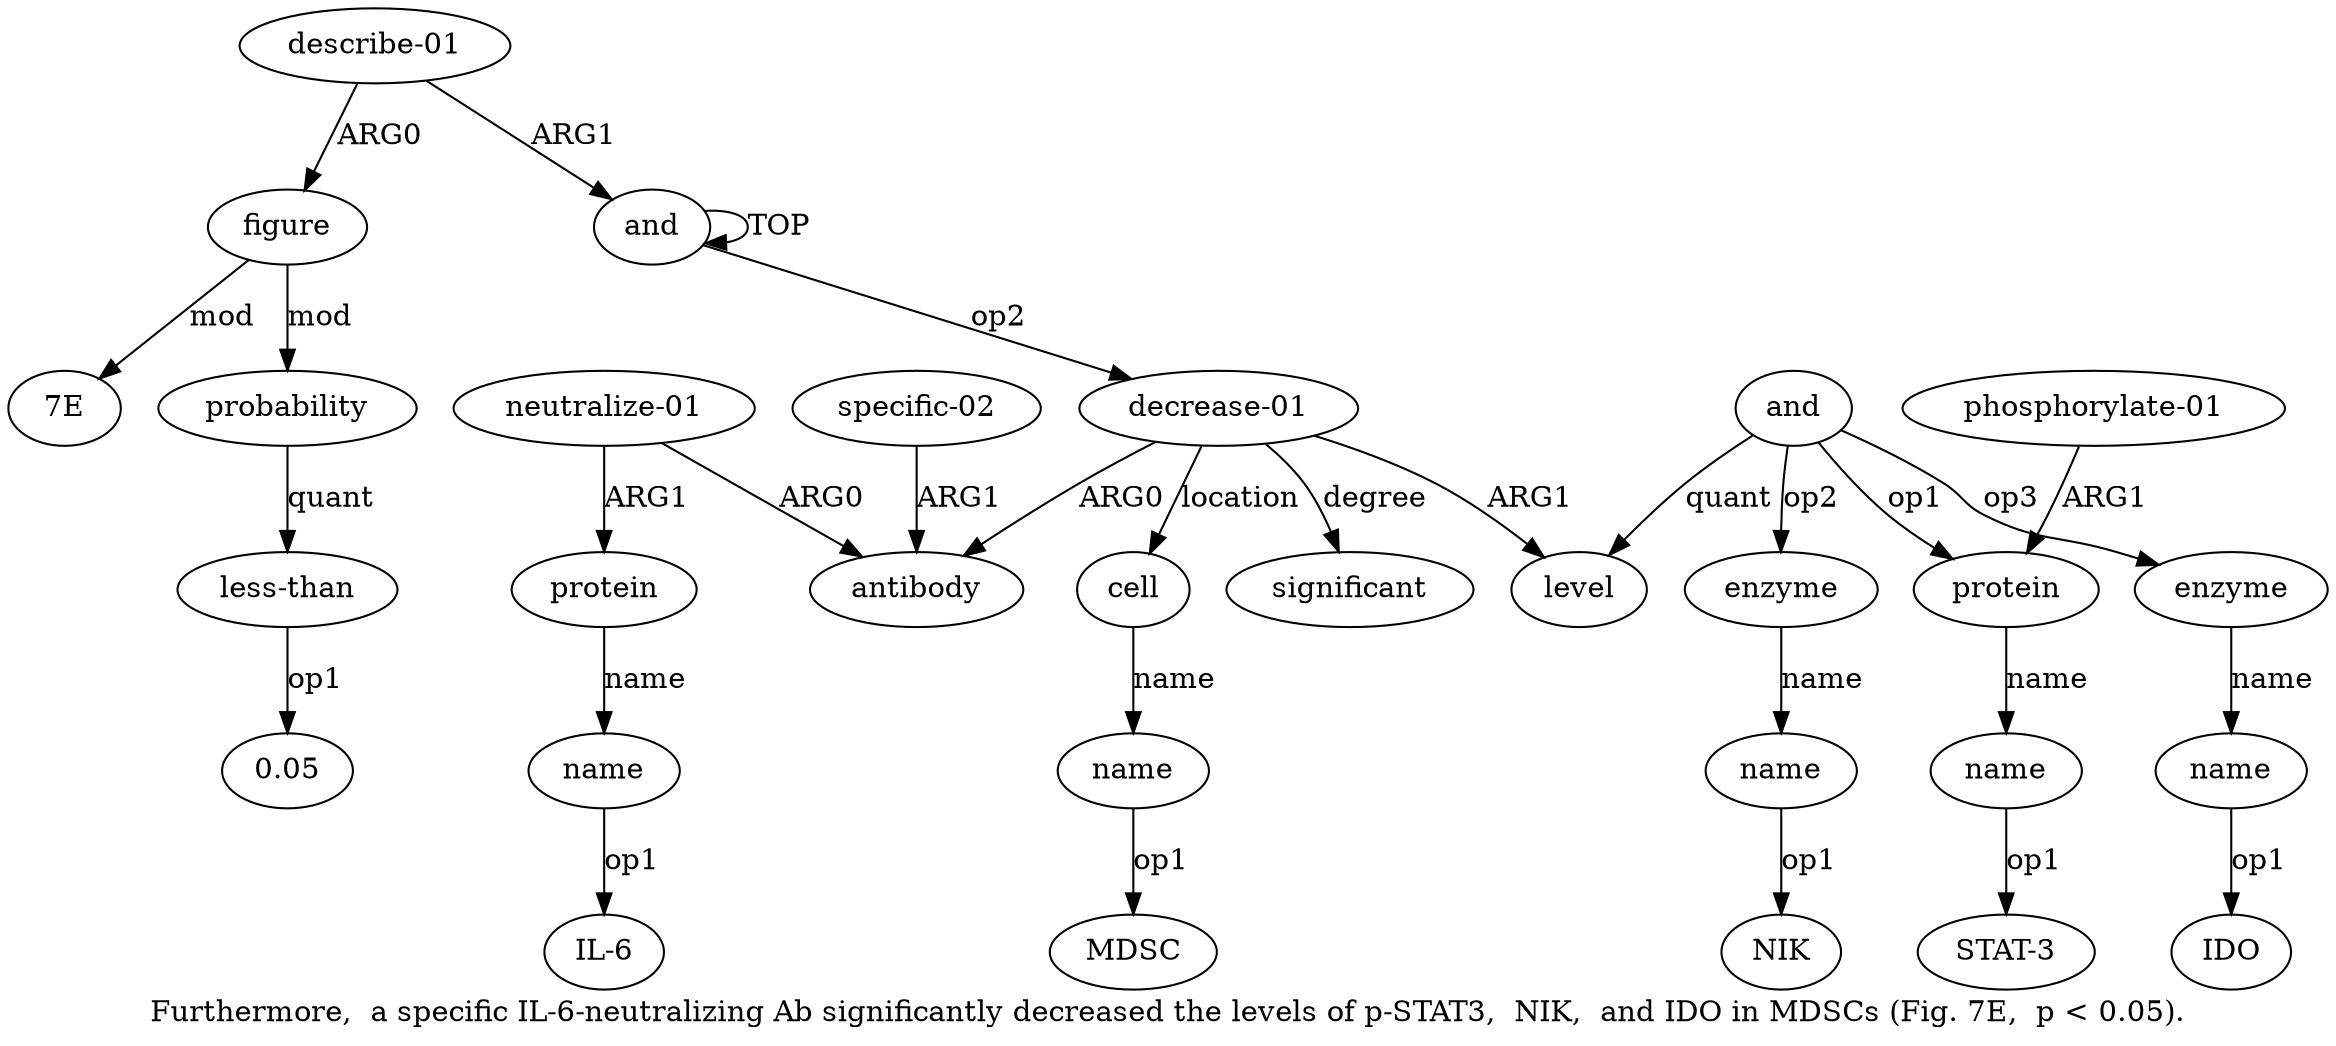 digraph  {
	graph [label="Furthermore,  a specific IL-6-neutralizing Ab significantly decreased the levels of p-STAT3,  NIK,  and IDO in MDSCs (Fig. 7E,  \
p < 0.05)."];
	node [label="\N"];
	a20	 [color=black,
		gold_ind=20,
		gold_label=figure,
		label=figure,
		test_ind=20,
		test_label=figure];
	a21	 [color=black,
		gold_ind=21,
		gold_label=probability,
		label=probability,
		test_ind=21,
		test_label=probability];
	a20 -> a21 [key=0,
	color=black,
	gold_label=mod,
	label=mod,
	test_label=mod];
"a20 7E" [color=black,
	gold_ind=-1,
	gold_label="7E",
	label="7E",
	test_ind=-1,
	test_label="7E"];
a20 -> "a20 7E" [key=0,
color=black,
gold_label=mod,
label=mod,
test_label=mod];
a22 [color=black,
gold_ind=22,
gold_label="less-than",
label="less-than",
test_ind=22,
test_label="less-than"];
a21 -> a22 [key=0,
color=black,
gold_label=quant,
label=quant,
test_label=quant];
"a22 0.05" [color=black,
gold_ind=-1,
gold_label=0.05,
label=0.05,
test_ind=-1,
test_label=0.05];
a22 -> "a22 0.05" [key=0,
color=black,
gold_label=op1,
label=op1,
test_label=op1];
"a18 MDSC" [color=black,
gold_ind=-1,
gold_label=MDSC,
label=MDSC,
test_ind=-1,
test_label=MDSC];
"a10 STAT-3" [color=black,
gold_ind=-1,
gold_label="STAT-3",
label="STAT-3",
test_ind=-1,
test_label="STAT-3"];
a15 [color=black,
gold_ind=15,
gold_label=name,
label=name,
test_ind=15,
test_label=name];
"a15 IDO" [color=black,
gold_ind=-1,
gold_label=IDO,
label=IDO,
test_ind=-1,
test_label=IDO];
a15 -> "a15 IDO" [key=0,
color=black,
gold_label=op1,
label=op1,
test_label=op1];
a14 [color=black,
gold_ind=14,
gold_label=enzyme,
label=enzyme,
test_ind=14,
test_label=enzyme];
a14 -> a15 [key=0,
color=black,
gold_label=name,
label=name,
test_label=name];
a17 [color=black,
gold_ind=17,
gold_label=cell,
label=cell,
test_ind=17,
test_label=cell];
a18 [color=black,
gold_ind=18,
gold_label=name,
label=name,
test_ind=18,
test_label=name];
a17 -> a18 [key=0,
color=black,
gold_label=name,
label=name,
test_label=name];
a16 [color=black,
gold_ind=16,
gold_label=significant,
label=significant,
test_ind=16,
test_label=significant];
a11 [color=black,
gold_ind=11,
gold_label="phosphorylate-01",
label="phosphorylate-01",
test_ind=11,
test_label="phosphorylate-01"];
a9 [color=black,
gold_ind=9,
gold_label=protein,
label=protein,
test_ind=9,
test_label=protein];
a11 -> a9 [key=0,
color=black,
gold_label=ARG1,
label=ARG1,
test_label=ARG1];
a10 [color=black,
gold_ind=10,
gold_label=name,
label=name,
test_ind=10,
test_label=name];
a10 -> "a10 STAT-3" [key=0,
color=black,
gold_label=op1,
label=op1,
test_label=op1];
a13 [color=black,
gold_ind=13,
gold_label=name,
label=name,
test_ind=13,
test_label=name];
"a13 NIK" [color=black,
gold_ind=-1,
gold_label=NIK,
label=NIK,
test_ind=-1,
test_label=NIK];
a13 -> "a13 NIK" [key=0,
color=black,
gold_label=op1,
label=op1,
test_label=op1];
a12 [color=black,
gold_ind=12,
gold_label=enzyme,
label=enzyme,
test_ind=12,
test_label=enzyme];
a12 -> a13 [key=0,
color=black,
gold_label=name,
label=name,
test_label=name];
a19 [color=black,
gold_ind=19,
gold_label="describe-01",
label="describe-01",
test_ind=19,
test_label="describe-01"];
a19 -> a20 [key=0,
color=black,
gold_label=ARG0,
label=ARG0,
test_label=ARG0];
a0 [color=black,
gold_ind=0,
gold_label=and,
label=and,
test_ind=0,
test_label=and];
a19 -> a0 [key=0,
color=black,
gold_label=ARG1,
label=ARG1,
test_label=ARG1];
a18 -> "a18 MDSC" [key=0,
color=black,
gold_label=op1,
label=op1,
test_label=op1];
a1 [color=black,
gold_ind=1,
gold_label="decrease-01",
label="decrease-01",
test_ind=1,
test_label="decrease-01"];
a1 -> a17 [key=0,
color=black,
gold_label=location,
label=location,
test_label=location];
a1 -> a16 [key=0,
color=black,
gold_label=degree,
label=degree,
test_label=degree];
a2 [color=black,
gold_ind=2,
gold_label=antibody,
label=antibody,
test_ind=2,
test_label=antibody];
a1 -> a2 [key=0,
color=black,
gold_label=ARG0,
label=ARG0,
test_label=ARG0];
a7 [color=black,
gold_ind=7,
gold_label=level,
label=level,
test_ind=7,
test_label=level];
a1 -> a7 [key=0,
color=black,
gold_label=ARG1,
label=ARG1,
test_label=ARG1];
a0 -> a1 [key=0,
color=black,
gold_label=op2,
label=op2,
test_label=op2];
a0 -> a0 [key=0,
color=black,
gold_label=TOP,
label=TOP,
test_label=TOP];
a3 [color=black,
gold_ind=3,
gold_label="neutralize-01",
label="neutralize-01",
test_ind=3,
test_label="neutralize-01"];
a3 -> a2 [key=0,
color=black,
gold_label=ARG0,
label=ARG0,
test_label=ARG0];
a4 [color=black,
gold_ind=4,
gold_label=protein,
label=protein,
test_ind=4,
test_label=protein];
a3 -> a4 [key=0,
color=black,
gold_label=ARG1,
label=ARG1,
test_label=ARG1];
a5 [color=black,
gold_ind=5,
gold_label=name,
label=name,
test_ind=5,
test_label=name];
"a5 IL-6" [color=black,
gold_ind=-1,
gold_label="IL-6",
label="IL-6",
test_ind=-1,
test_label="IL-6"];
a5 -> "a5 IL-6" [key=0,
color=black,
gold_label=op1,
label=op1,
test_label=op1];
a4 -> a5 [key=0,
color=black,
gold_label=name,
label=name,
test_label=name];
a6 [color=black,
gold_ind=6,
gold_label="specific-02",
label="specific-02",
test_ind=6,
test_label="specific-02"];
a6 -> a2 [key=0,
color=black,
gold_label=ARG1,
label=ARG1,
test_label=ARG1];
a9 -> a10 [key=0,
color=black,
gold_label=name,
label=name,
test_label=name];
a8 [color=black,
gold_ind=8,
gold_label=and,
label=and,
test_ind=8,
test_label=and];
a8 -> a14 [key=0,
color=black,
gold_label=op3,
label=op3,
test_label=op3];
a8 -> a12 [key=0,
color=black,
gold_label=op2,
label=op2,
test_label=op2];
a8 -> a7 [key=0,
color=black,
gold_label=quant,
label=quant,
test_label=quant];
a8 -> a9 [key=0,
color=black,
gold_label=op1,
label=op1,
test_label=op1];
}
